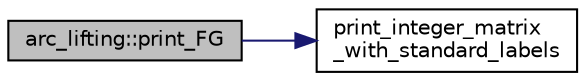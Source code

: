 digraph "arc_lifting::print_FG"
{
  edge [fontname="Helvetica",fontsize="10",labelfontname="Helvetica",labelfontsize="10"];
  node [fontname="Helvetica",fontsize="10",shape=record];
  rankdir="LR";
  Node1122 [label="arc_lifting::print_FG",height=0.2,width=0.4,color="black", fillcolor="grey75", style="filled", fontcolor="black"];
  Node1122 -> Node1123 [color="midnightblue",fontsize="10",style="solid",fontname="Helvetica"];
  Node1123 [label="print_integer_matrix\l_with_standard_labels",height=0.2,width=0.4,color="black", fillcolor="white", style="filled",URL="$d5/db4/io__and__os_8h.html#ad39c343d865ff89a5aad3c689280ad09"];
}
